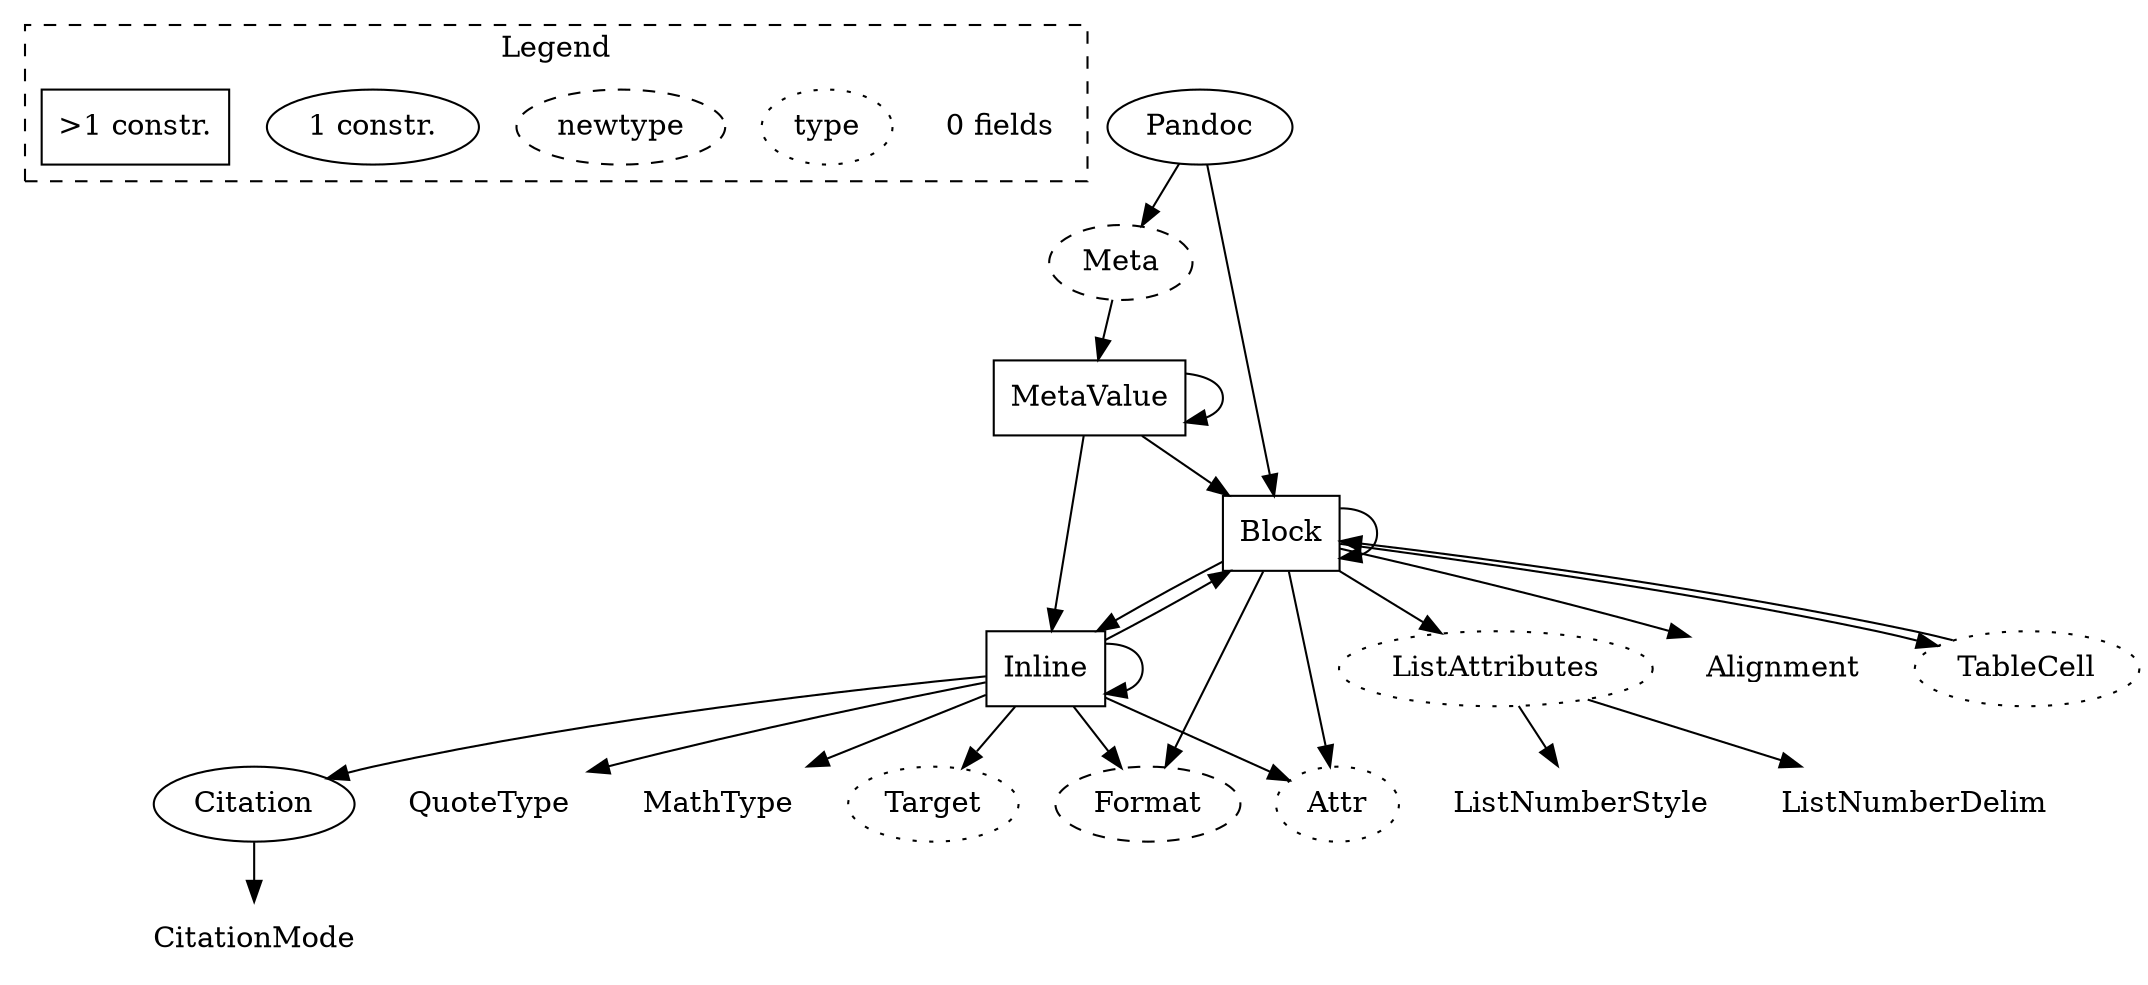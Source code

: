 digraph G {
compound=true;
ranksep=0.4;
subgraph cluster_01 { 
    label = "Legend";
    style = dashed
    node [shape=none]
    enum [label="0 fields"]
    node [shape=oval; style=dotted]
    type
    node [shape=oval; style=dashed]
    newtype
    node [shape=oval, style=solid]
    record [label="1 constr."]
    node [shape=box,style=solid]
    data [label=">1 constr."]
//data -> enum -> record -> newtype -> type [style =invis]
}
//rankdir=BT;
node [shape=none]
Alignment; ListNumberStyle; ListNumberDelim; QuoteType; MathType; CitationMode // data, Enum-like
node [shape=oval; style=dashed]
Meta; Format;  // newtype
node [shape=oval; style=dotted]
ListAttributes; Attr; TableCell; Target // type
node [shape=box,style=solid]
MetaValue; Block; Inline; // data
node [shape=oval, style=solid]
Pandoc; Citation // record

Pandoc -> {Meta, Block}
Meta -> MetaValue
MetaValue -> {Inline, Block, MetaValue}
Block -> {Inline, Block, Attr, Format, ListAttributes, Alignment, TableCell}
Inline -> {Inline, Block, QuoteType, Citation, Attr, MathType, Format, Target}
ListAttributes -> {ListNumberStyle, ListNumberDelim}
TableCell -> Block
Citation -> CitationMode

//type -> Citation [style=invis]
}

